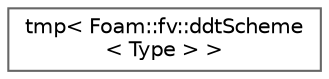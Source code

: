 digraph "Graphical Class Hierarchy"
{
 // LATEX_PDF_SIZE
  bgcolor="transparent";
  edge [fontname=Helvetica,fontsize=10,labelfontname=Helvetica,labelfontsize=10];
  node [fontname=Helvetica,fontsize=10,shape=box,height=0.2,width=0.4];
  rankdir="LR";
  Node0 [id="Node000000",label="tmp\< Foam::fv::ddtScheme\l\< Type \> \>",height=0.2,width=0.4,color="grey40", fillcolor="white", style="filled",URL="$classFoam_1_1tmp.html",tooltip=" "];
}

